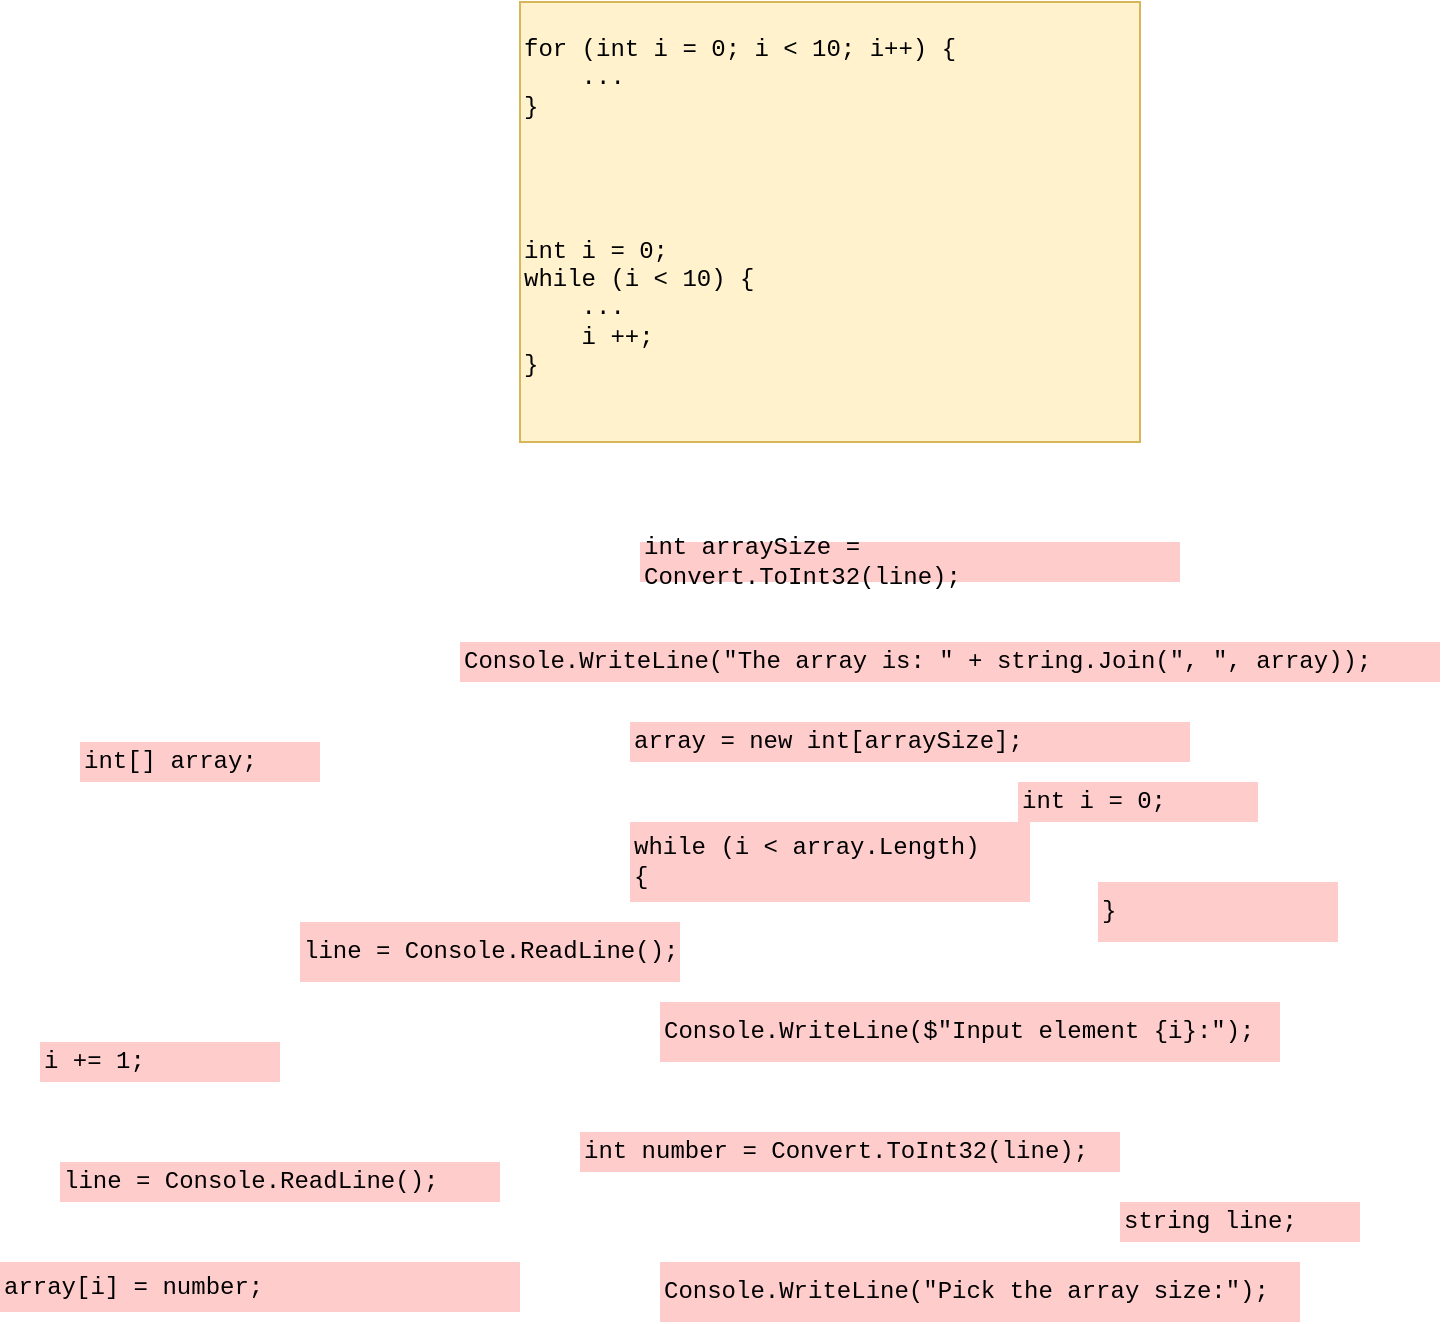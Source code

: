 <mxfile version="14.9.8" type="github" pages="2">
  <diagram id="w-yBSb1UH_IL-OTTQWR8" name="Page-1">
    <mxGraphModel dx="1666" dy="937" grid="1" gridSize="10" guides="1" tooltips="1" connect="1" arrows="1" fold="1" page="1" pageScale="1" pageWidth="827" pageHeight="1169" background="none" math="0" shadow="0">
      <root>
        <mxCell id="0" />
        <mxCell id="1" parent="0" />
        <mxCell id="AcG9Qibjat7s5igX1NYG-2" value="string line;" style="whiteSpace=wrap;html=1;fontFamily=Courier New;align=left;labelBorderColor=none;rounded=0;shadow=0;sketch=0;glass=0;fillColor=#FFCCCC;strokeColor=none;" parent="1" vertex="1">
          <mxGeometry x="920" y="620" width="120" height="20" as="geometry" />
        </mxCell>
        <mxCell id="AcG9Qibjat7s5igX1NYG-3" value="Console.WriteLine(&quot;Pick the array size:&quot;);" style="whiteSpace=wrap;html=1;fontFamily=Courier New;align=left;labelBorderColor=none;rounded=0;shadow=0;sketch=0;glass=0;fillColor=#FFCCCC;strokeColor=none;" parent="1" vertex="1">
          <mxGeometry x="690" y="650" width="320" height="30" as="geometry" />
        </mxCell>
        <mxCell id="AcG9Qibjat7s5igX1NYG-5" value="line = Console.ReadLine();" style="whiteSpace=wrap;html=1;fontFamily=Courier New;align=left;labelBorderColor=none;rounded=0;shadow=0;sketch=0;glass=0;fillColor=#FFCCCC;strokeColor=none;" parent="1" vertex="1">
          <mxGeometry x="510" y="480" width="190" height="30" as="geometry" />
        </mxCell>
        <mxCell id="AcG9Qibjat7s5igX1NYG-6" value="int arraySize = Convert.ToInt32(line);" style="whiteSpace=wrap;html=1;fontFamily=Courier New;align=left;labelBorderColor=none;rounded=0;shadow=0;sketch=0;glass=0;fillColor=#FFCCCC;strokeColor=none;" parent="1" vertex="1">
          <mxGeometry x="680" y="290" width="270" height="20" as="geometry" />
        </mxCell>
        <mxCell id="AcG9Qibjat7s5igX1NYG-7" value="int[] array;" style="whiteSpace=wrap;html=1;fontFamily=Courier New;align=left;labelBorderColor=none;rounded=0;shadow=0;sketch=0;glass=0;fillColor=#FFCCCC;strokeColor=none;" parent="1" vertex="1">
          <mxGeometry x="400" y="390" width="120" height="20" as="geometry" />
        </mxCell>
        <mxCell id="AcG9Qibjat7s5igX1NYG-8" value="array = new int[arraySize];" style="whiteSpace=wrap;html=1;fontFamily=Courier New;align=left;labelBorderColor=none;rounded=0;shadow=0;sketch=0;glass=0;fillColor=#FFCCCC;strokeColor=none;" parent="1" vertex="1">
          <mxGeometry x="675" y="380" width="280" height="20" as="geometry" />
        </mxCell>
        <mxCell id="AcG9Qibjat7s5igX1NYG-9" value="int i = 0;" style="whiteSpace=wrap;html=1;fontFamily=Courier New;align=left;labelBorderColor=none;rounded=0;shadow=0;sketch=0;glass=0;fillColor=#FFCCCC;strokeColor=none;" parent="1" vertex="1">
          <mxGeometry x="869" y="410" width="120" height="20" as="geometry" />
        </mxCell>
        <mxCell id="AcG9Qibjat7s5igX1NYG-10" value="while (i &amp;lt; array.Length)&lt;br&gt;{" style="whiteSpace=wrap;html=1;fontFamily=Courier New;align=left;labelBorderColor=none;rounded=0;shadow=0;sketch=0;glass=0;fillColor=#FFCCCC;strokeColor=none;" parent="1" vertex="1">
          <mxGeometry x="675" y="430" width="200" height="40" as="geometry" />
        </mxCell>
        <mxCell id="AcG9Qibjat7s5igX1NYG-11" value="Console.WriteLine($&quot;Input element {i}:&quot;);" style="whiteSpace=wrap;html=1;fontFamily=Courier New;align=left;rounded=0;shadow=0;sketch=0;glass=0;fillColor=#FFCCCC;strokeColor=none;" parent="1" vertex="1">
          <mxGeometry x="690" y="520" width="310" height="30" as="geometry" />
        </mxCell>
        <mxCell id="AcG9Qibjat7s5igX1NYG-12" value="line = Console.ReadLine();" style="whiteSpace=wrap;html=1;fontFamily=Courier New;align=left;rounded=0;shadow=0;sketch=0;glass=0;fillColor=#FFCCCC;strokeColor=none;" parent="1" vertex="1">
          <mxGeometry x="390" y="600" width="220" height="20" as="geometry" />
        </mxCell>
        <mxCell id="AcG9Qibjat7s5igX1NYG-13" value="int number = Convert.ToInt32(line);" style="whiteSpace=wrap;html=1;fontFamily=Courier New;align=left;rounded=0;shadow=0;sketch=0;glass=0;fillColor=#FFCCCC;strokeColor=none;" parent="1" vertex="1">
          <mxGeometry x="650" y="585" width="270" height="20" as="geometry" />
        </mxCell>
        <mxCell id="AcG9Qibjat7s5igX1NYG-14" value="array[i] = number;" style="whiteSpace=wrap;html=1;fontFamily=Courier New;align=left;rounded=0;shadow=0;sketch=0;glass=0;fillColor=#FFCCCC;strokeColor=none;" parent="1" vertex="1">
          <mxGeometry x="360" y="650" width="260" height="25" as="geometry" />
        </mxCell>
        <mxCell id="AcG9Qibjat7s5igX1NYG-15" value="i += 1;" style="whiteSpace=wrap;html=1;fontFamily=Courier New;align=left;rounded=0;shadow=0;sketch=0;glass=0;fillColor=#FFCCCC;strokeColor=none;" parent="1" vertex="1">
          <mxGeometry x="380" y="540" width="120" height="20" as="geometry" />
        </mxCell>
        <mxCell id="AcG9Qibjat7s5igX1NYG-16" value="}" style="whiteSpace=wrap;html=1;fontFamily=Courier New;align=left;rounded=0;shadow=0;sketch=0;glass=0;fillColor=#FFCCCC;strokeColor=none;" parent="1" vertex="1">
          <mxGeometry x="909" y="460" width="120" height="30" as="geometry" />
        </mxCell>
        <mxCell id="AcG9Qibjat7s5igX1NYG-17" value="Console.WriteLine(&quot;The array is: &quot; + string.Join(&quot;, &quot;, array));" style="whiteSpace=wrap;html=1;fontFamily=Courier New;align=left;rounded=0;shadow=0;sketch=0;glass=0;fillColor=#FFCCCC;strokeColor=none;" parent="1" vertex="1">
          <mxGeometry x="590" y="340" width="490" height="20" as="geometry" />
        </mxCell>
        <mxCell id="AcG9Qibjat7s5igX1NYG-21" value="&lt;div&gt;for (int i = 0; i &amp;lt; 10; i++) {&lt;/div&gt;&lt;div&gt;&amp;nbsp;&amp;nbsp;&amp;nbsp; ...&lt;/div&gt;&lt;div&gt;}&lt;/div&gt;&lt;div&gt;&lt;br&gt;&lt;/div&gt;&lt;div&gt;&lt;br&gt;&lt;/div&gt;&lt;div&gt;&lt;br&gt;&lt;/div&gt;&lt;div&gt;&lt;br&gt;&lt;/div&gt;&lt;div&gt;int i = 0;&lt;br&gt;&lt;/div&gt;&lt;div&gt;while (i &amp;lt; 10) {&lt;/div&gt;&lt;div&gt;&amp;nbsp;&amp;nbsp;&amp;nbsp; ...&lt;/div&gt;&lt;div&gt;&amp;nbsp;&amp;nbsp;&amp;nbsp; i ++;&lt;/div&gt;&lt;div&gt;}&lt;br&gt;&lt;/div&gt;&lt;div&gt;&lt;br&gt;&lt;/div&gt;" style="whiteSpace=wrap;html=1;rounded=0;shadow=0;glass=0;sketch=0;fontFamily=Courier New;fillColor=#fff2cc;align=left;strokeColor=#d6b656;" parent="1" vertex="1">
          <mxGeometry x="620" y="20" width="310" height="220" as="geometry" />
        </mxCell>
      </root>
    </mxGraphModel>
  </diagram>
  <diagram id="ztWZJxQjT1A1rXcc722C" name="Answer">
    <mxGraphModel dx="1666" dy="937" grid="1" gridSize="10" guides="1" tooltips="1" connect="1" arrows="1" fold="1" page="1" pageScale="1" pageWidth="827" pageHeight="1169" math="0" shadow="0">
      <root>
        <mxCell id="5n6UuaxrBsOmRaY9HYxj-0" />
        <mxCell id="5n6UuaxrBsOmRaY9HYxj-1" parent="5n6UuaxrBsOmRaY9HYxj-0" />
        <mxCell id="5n6UuaxrBsOmRaY9HYxj-2" value="string line;" style="whiteSpace=wrap;html=1;fontFamily=Courier New;align=left;labelBorderColor=none;rounded=0;shadow=0;sketch=0;glass=0;fillColor=#FFCCCC;strokeColor=none;" vertex="1" parent="5n6UuaxrBsOmRaY9HYxj-1">
          <mxGeometry x="50" y="100" width="120" height="20" as="geometry" />
        </mxCell>
        <mxCell id="5n6UuaxrBsOmRaY9HYxj-3" value="Console.WriteLine(&quot;Pick the array size:&quot;);" style="whiteSpace=wrap;html=1;fontFamily=Courier New;align=left;labelBorderColor=none;rounded=0;shadow=0;sketch=0;glass=0;fillColor=#FFCCCC;strokeColor=none;" vertex="1" parent="5n6UuaxrBsOmRaY9HYxj-1">
          <mxGeometry x="50" y="50" width="320" height="30" as="geometry" />
        </mxCell>
        <mxCell id="5n6UuaxrBsOmRaY9HYxj-4" value="line = Console.ReadLine();" style="whiteSpace=wrap;html=1;fontFamily=Courier New;align=left;labelBorderColor=none;rounded=0;shadow=0;sketch=0;glass=0;fillColor=#FFCCCC;strokeColor=none;" vertex="1" parent="5n6UuaxrBsOmRaY9HYxj-1">
          <mxGeometry x="80" y="450" width="190" height="30" as="geometry" />
        </mxCell>
        <mxCell id="5n6UuaxrBsOmRaY9HYxj-5" value="int arraySize = Convert.ToInt32(line);" style="whiteSpace=wrap;html=1;fontFamily=Courier New;align=left;labelBorderColor=none;rounded=0;shadow=0;sketch=0;glass=0;fillColor=#FFCCCC;strokeColor=none;" vertex="1" parent="5n6UuaxrBsOmRaY9HYxj-1">
          <mxGeometry x="50" y="170" width="310" height="20" as="geometry" />
        </mxCell>
        <mxCell id="5n6UuaxrBsOmRaY9HYxj-6" value="int[] array;" style="whiteSpace=wrap;html=1;fontFamily=Courier New;align=left;labelBorderColor=none;rounded=0;shadow=0;sketch=0;glass=0;fillColor=#FFCCCC;strokeColor=none;" vertex="1" parent="5n6UuaxrBsOmRaY9HYxj-1">
          <mxGeometry x="50" y="220" width="120" height="20" as="geometry" />
        </mxCell>
        <mxCell id="5n6UuaxrBsOmRaY9HYxj-7" value="array = new int[arraySize];" style="whiteSpace=wrap;html=1;fontFamily=Courier New;align=left;labelBorderColor=none;rounded=0;shadow=0;sketch=0;glass=0;fillColor=#FFCCCC;strokeColor=none;" vertex="1" parent="5n6UuaxrBsOmRaY9HYxj-1">
          <mxGeometry x="50" y="250" width="280" height="20" as="geometry" />
        </mxCell>
        <mxCell id="5n6UuaxrBsOmRaY9HYxj-8" value="int i = 0;" style="whiteSpace=wrap;html=1;fontFamily=Courier New;align=left;labelBorderColor=none;rounded=0;shadow=0;sketch=0;glass=0;fillColor=#FFCCCC;strokeColor=none;" vertex="1" parent="5n6UuaxrBsOmRaY9HYxj-1">
          <mxGeometry x="50" y="330" width="120" height="20" as="geometry" />
        </mxCell>
        <mxCell id="5n6UuaxrBsOmRaY9HYxj-9" value="while (i &amp;lt; array.Length)&lt;br&gt;{" style="whiteSpace=wrap;html=1;fontFamily=Courier New;align=left;labelBorderColor=none;rounded=0;shadow=0;sketch=0;glass=0;fillColor=#FFCCCC;strokeColor=none;" vertex="1" parent="5n6UuaxrBsOmRaY9HYxj-1">
          <mxGeometry x="50" y="360" width="200" height="40" as="geometry" />
        </mxCell>
        <mxCell id="5n6UuaxrBsOmRaY9HYxj-10" value="Console.WriteLine($&quot;Input element {i}:&quot;);" style="whiteSpace=wrap;html=1;fontFamily=Courier New;align=left;rounded=0;shadow=0;sketch=0;glass=0;fillColor=#FFCCCC;strokeColor=none;" vertex="1" parent="5n6UuaxrBsOmRaY9HYxj-1">
          <mxGeometry x="80" y="420" width="310" height="30" as="geometry" />
        </mxCell>
        <mxCell id="5n6UuaxrBsOmRaY9HYxj-11" value="line = Console.ReadLine();" style="whiteSpace=wrap;html=1;fontFamily=Courier New;align=left;rounded=0;shadow=0;sketch=0;glass=0;fillColor=#FFCCCC;strokeColor=none;" vertex="1" parent="5n6UuaxrBsOmRaY9HYxj-1">
          <mxGeometry x="50" y="130" width="220" height="20" as="geometry" />
        </mxCell>
        <mxCell id="5n6UuaxrBsOmRaY9HYxj-12" value="int number = Convert.ToInt32(line);" style="whiteSpace=wrap;html=1;fontFamily=Courier New;align=left;rounded=0;shadow=0;sketch=0;glass=0;fillColor=#FFCCCC;strokeColor=none;" vertex="1" parent="5n6UuaxrBsOmRaY9HYxj-1">
          <mxGeometry x="80" y="500" width="270" height="20" as="geometry" />
        </mxCell>
        <mxCell id="5n6UuaxrBsOmRaY9HYxj-13" value="array[i] = number;" style="whiteSpace=wrap;html=1;fontFamily=Courier New;align=left;rounded=0;shadow=0;sketch=0;glass=0;fillColor=#FFCCCC;strokeColor=none;" vertex="1" parent="5n6UuaxrBsOmRaY9HYxj-1">
          <mxGeometry x="80" y="530" width="260" height="25" as="geometry" />
        </mxCell>
        <mxCell id="5n6UuaxrBsOmRaY9HYxj-14" value="i += 1;" style="whiteSpace=wrap;html=1;fontFamily=Courier New;align=left;rounded=0;shadow=0;sketch=0;glass=0;fillColor=#FFCCCC;strokeColor=none;" vertex="1" parent="5n6UuaxrBsOmRaY9HYxj-1">
          <mxGeometry x="80" y="590" width="120" height="20" as="geometry" />
        </mxCell>
        <mxCell id="5n6UuaxrBsOmRaY9HYxj-15" value="}" style="whiteSpace=wrap;html=1;fontFamily=Courier New;align=left;rounded=0;shadow=0;sketch=0;glass=0;fillColor=#FFCCCC;strokeColor=none;" vertex="1" parent="5n6UuaxrBsOmRaY9HYxj-1">
          <mxGeometry x="40" y="620" width="120" height="30" as="geometry" />
        </mxCell>
        <mxCell id="5n6UuaxrBsOmRaY9HYxj-16" value="Console.WriteLine(&quot;The array is: &quot; + string.Join(&quot;, &quot;, array));" style="whiteSpace=wrap;html=1;fontFamily=Courier New;align=left;rounded=0;shadow=0;sketch=0;glass=0;fillColor=#FFCCCC;strokeColor=none;" vertex="1" parent="5n6UuaxrBsOmRaY9HYxj-1">
          <mxGeometry x="40" y="670" width="490" height="20" as="geometry" />
        </mxCell>
        <mxCell id="5n6UuaxrBsOmRaY9HYxj-17" value="&lt;div&gt;for (int i = 0; i &amp;lt; 10; i++) {&lt;/div&gt;&lt;div&gt;&amp;nbsp;&amp;nbsp;&amp;nbsp; ...&lt;/div&gt;&lt;div&gt;}&lt;/div&gt;&lt;div&gt;&lt;br&gt;&lt;/div&gt;&lt;div&gt;&lt;br&gt;&lt;/div&gt;&lt;div&gt;&lt;br&gt;&lt;/div&gt;&lt;div&gt;&lt;br&gt;&lt;/div&gt;&lt;div&gt;int i = 0;&lt;br&gt;&lt;/div&gt;&lt;div&gt;while (i &amp;lt; 10) {&lt;/div&gt;&lt;div&gt;&amp;nbsp;&amp;nbsp;&amp;nbsp; ...&lt;/div&gt;&lt;div&gt;&amp;nbsp;&amp;nbsp;&amp;nbsp; i ++;&lt;/div&gt;&lt;div&gt;}&lt;br&gt;&lt;/div&gt;&lt;div&gt;&lt;br&gt;&lt;/div&gt;" style="whiteSpace=wrap;html=1;rounded=0;shadow=0;glass=0;sketch=0;fontFamily=Courier New;fillColor=#fff2cc;align=left;strokeColor=#d6b656;" vertex="1" parent="5n6UuaxrBsOmRaY9HYxj-1">
          <mxGeometry x="620" y="20" width="310" height="220" as="geometry" />
        </mxCell>
      </root>
    </mxGraphModel>
  </diagram>
</mxfile>
